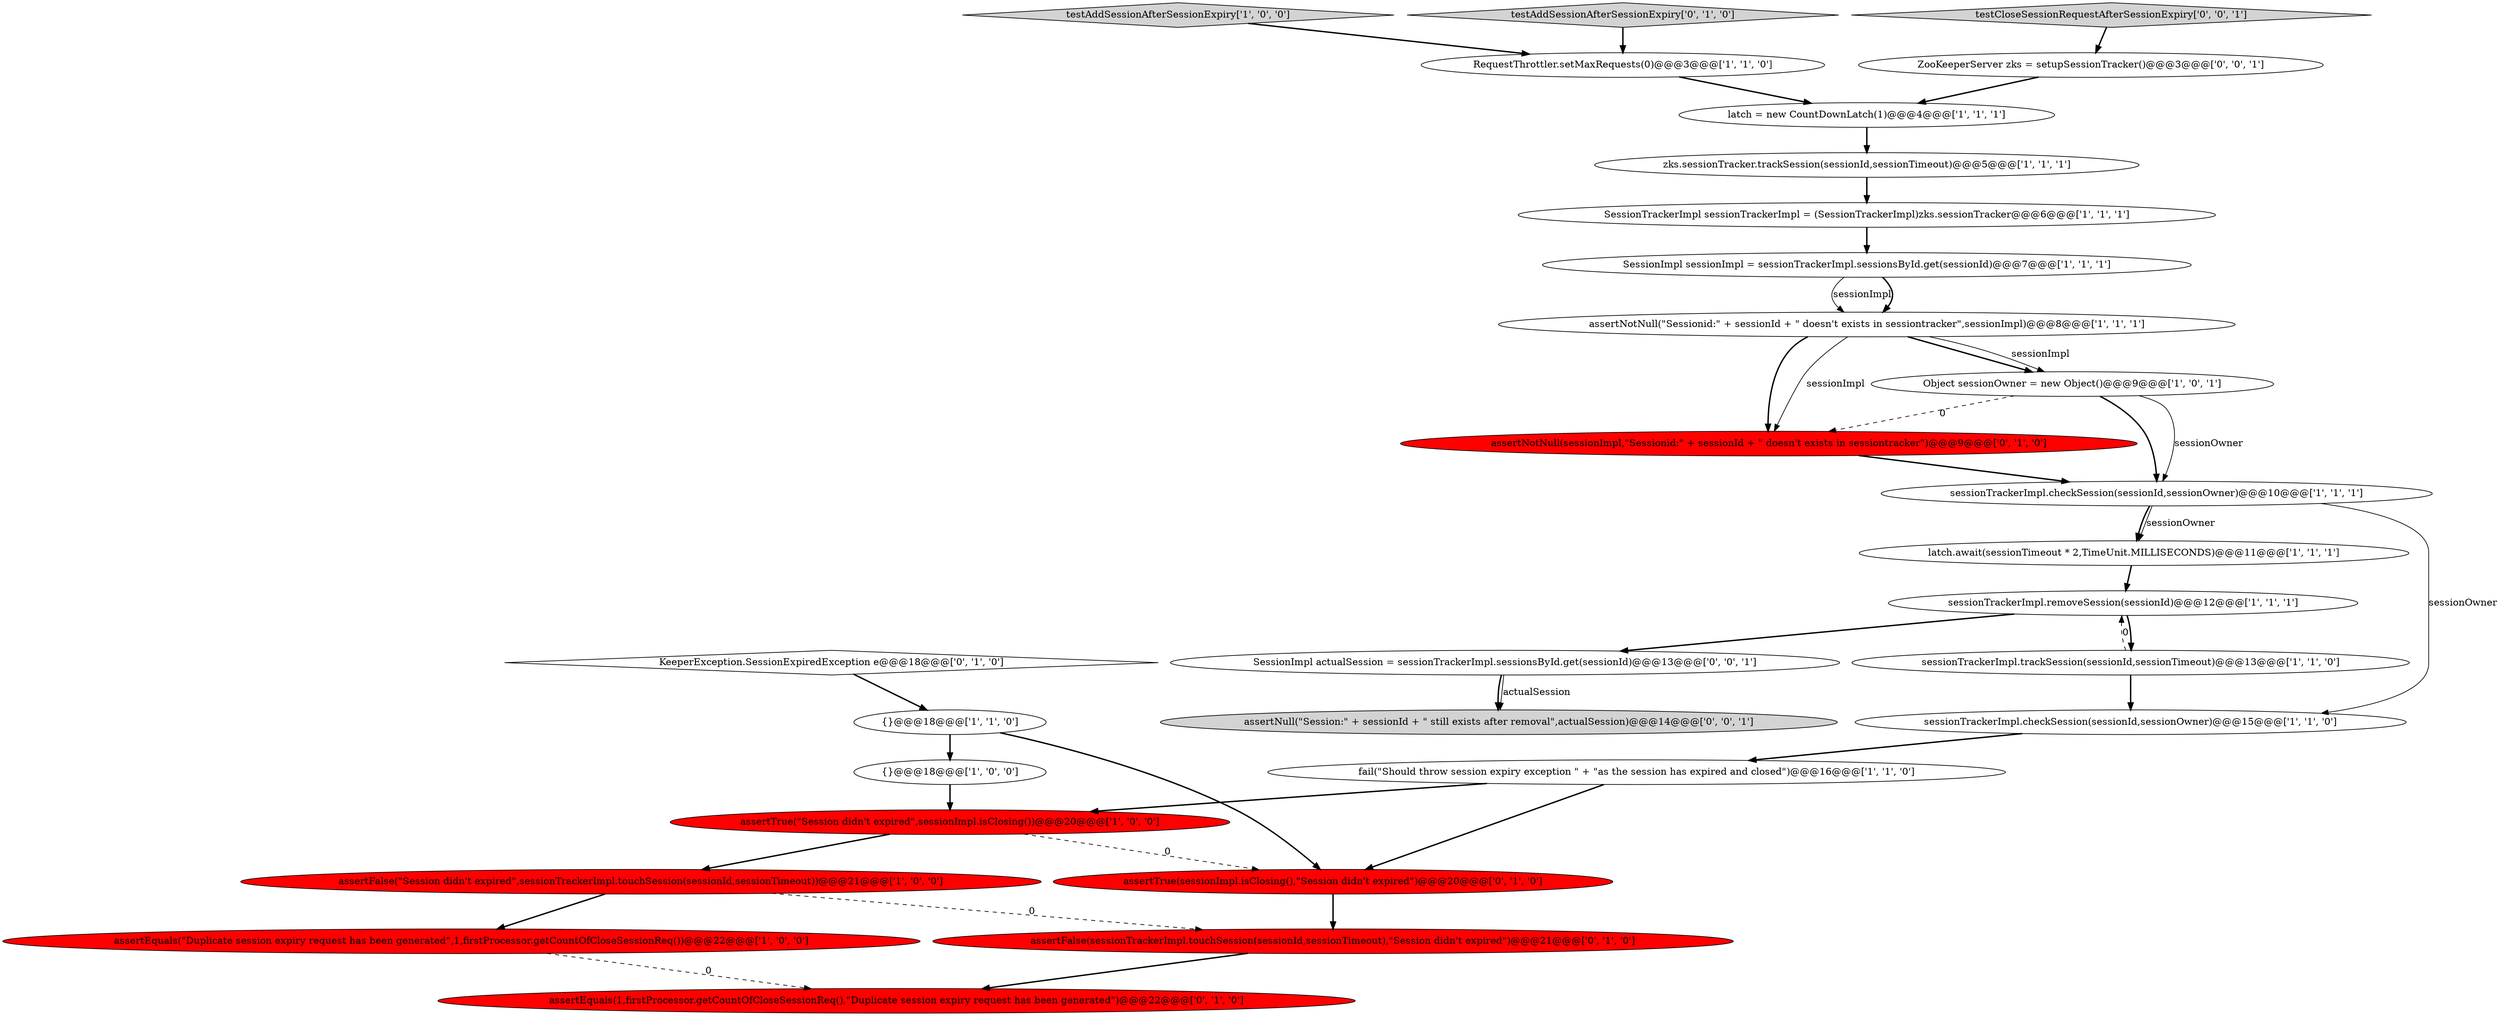 digraph {
27 [style = filled, label = "assertNull(\"Session:\" + sessionId + \" still exists after removal\",actualSession)@@@14@@@['0', '0', '1']", fillcolor = lightgray, shape = ellipse image = "AAA0AAABBB3BBB"];
5 [style = filled, label = "assertFalse(\"Session didn't expired\",sessionTrackerImpl.touchSession(sessionId,sessionTimeout))@@@21@@@['1', '0', '0']", fillcolor = red, shape = ellipse image = "AAA1AAABBB1BBB"];
4 [style = filled, label = "SessionImpl sessionImpl = sessionTrackerImpl.sessionsById.get(sessionId)@@@7@@@['1', '1', '1']", fillcolor = white, shape = ellipse image = "AAA0AAABBB1BBB"];
20 [style = filled, label = "assertNotNull(sessionImpl,\"Sessionid:\" + sessionId + \" doesn't exists in sessiontracker\")@@@9@@@['0', '1', '0']", fillcolor = red, shape = ellipse image = "AAA1AAABBB2BBB"];
8 [style = filled, label = "fail(\"Should throw session expiry exception \" + \"as the session has expired and closed\")@@@16@@@['1', '1', '0']", fillcolor = white, shape = ellipse image = "AAA0AAABBB1BBB"];
12 [style = filled, label = "sessionTrackerImpl.checkSession(sessionId,sessionOwner)@@@10@@@['1', '1', '1']", fillcolor = white, shape = ellipse image = "AAA0AAABBB1BBB"];
10 [style = filled, label = "latch.await(sessionTimeout * 2,TimeUnit.MILLISECONDS)@@@11@@@['1', '1', '1']", fillcolor = white, shape = ellipse image = "AAA0AAABBB1BBB"];
21 [style = filled, label = "assertEquals(1,firstProcessor.getCountOfCloseSessionReq(),\"Duplicate session expiry request has been generated\")@@@22@@@['0', '1', '0']", fillcolor = red, shape = ellipse image = "AAA1AAABBB2BBB"];
11 [style = filled, label = "assertNotNull(\"Sessionid:\" + sessionId + \" doesn't exists in sessiontracker\",sessionImpl)@@@8@@@['1', '1', '1']", fillcolor = white, shape = ellipse image = "AAA0AAABBB1BBB"];
0 [style = filled, label = "latch = new CountDownLatch(1)@@@4@@@['1', '1', '1']", fillcolor = white, shape = ellipse image = "AAA0AAABBB1BBB"];
3 [style = filled, label = "{}@@@18@@@['1', '0', '0']", fillcolor = white, shape = ellipse image = "AAA0AAABBB1BBB"];
19 [style = filled, label = "assertTrue(sessionImpl.isClosing(),\"Session didn't expired\")@@@20@@@['0', '1', '0']", fillcolor = red, shape = ellipse image = "AAA1AAABBB2BBB"];
2 [style = filled, label = "testAddSessionAfterSessionExpiry['1', '0', '0']", fillcolor = lightgray, shape = diamond image = "AAA0AAABBB1BBB"];
14 [style = filled, label = "SessionTrackerImpl sessionTrackerImpl = (SessionTrackerImpl)zks.sessionTracker@@@6@@@['1', '1', '1']", fillcolor = white, shape = ellipse image = "AAA0AAABBB1BBB"];
25 [style = filled, label = "SessionImpl actualSession = sessionTrackerImpl.sessionsById.get(sessionId)@@@13@@@['0', '0', '1']", fillcolor = white, shape = ellipse image = "AAA0AAABBB3BBB"];
15 [style = filled, label = "Object sessionOwner = new Object()@@@9@@@['1', '0', '1']", fillcolor = white, shape = ellipse image = "AAA0AAABBB1BBB"];
13 [style = filled, label = "sessionTrackerImpl.trackSession(sessionId,sessionTimeout)@@@13@@@['1', '1', '0']", fillcolor = white, shape = ellipse image = "AAA0AAABBB1BBB"];
23 [style = filled, label = "KeeperException.SessionExpiredException e@@@18@@@['0', '1', '0']", fillcolor = white, shape = diamond image = "AAA0AAABBB2BBB"];
17 [style = filled, label = "assertEquals(\"Duplicate session expiry request has been generated\",1,firstProcessor.getCountOfCloseSessionReq())@@@22@@@['1', '0', '0']", fillcolor = red, shape = ellipse image = "AAA1AAABBB1BBB"];
1 [style = filled, label = "sessionTrackerImpl.removeSession(sessionId)@@@12@@@['1', '1', '1']", fillcolor = white, shape = ellipse image = "AAA0AAABBB1BBB"];
7 [style = filled, label = "sessionTrackerImpl.checkSession(sessionId,sessionOwner)@@@15@@@['1', '1', '0']", fillcolor = white, shape = ellipse image = "AAA0AAABBB1BBB"];
6 [style = filled, label = "RequestThrottler.setMaxRequests(0)@@@3@@@['1', '1', '0']", fillcolor = white, shape = ellipse image = "AAA0AAABBB1BBB"];
24 [style = filled, label = "assertFalse(sessionTrackerImpl.touchSession(sessionId,sessionTimeout),\"Session didn't expired\")@@@21@@@['0', '1', '0']", fillcolor = red, shape = ellipse image = "AAA1AAABBB2BBB"];
22 [style = filled, label = "testAddSessionAfterSessionExpiry['0', '1', '0']", fillcolor = lightgray, shape = diamond image = "AAA0AAABBB2BBB"];
9 [style = filled, label = "zks.sessionTracker.trackSession(sessionId,sessionTimeout)@@@5@@@['1', '1', '1']", fillcolor = white, shape = ellipse image = "AAA0AAABBB1BBB"];
26 [style = filled, label = "testCloseSessionRequestAfterSessionExpiry['0', '0', '1']", fillcolor = lightgray, shape = diamond image = "AAA0AAABBB3BBB"];
28 [style = filled, label = "ZooKeeperServer zks = setupSessionTracker()@@@3@@@['0', '0', '1']", fillcolor = white, shape = ellipse image = "AAA0AAABBB3BBB"];
18 [style = filled, label = "{}@@@18@@@['1', '1', '0']", fillcolor = white, shape = ellipse image = "AAA0AAABBB1BBB"];
16 [style = filled, label = "assertTrue(\"Session didn't expired\",sessionImpl.isClosing())@@@20@@@['1', '0', '0']", fillcolor = red, shape = ellipse image = "AAA1AAABBB1BBB"];
8->16 [style = bold, label=""];
11->20 [style = bold, label=""];
18->3 [style = bold, label=""];
12->10 [style = solid, label="sessionOwner"];
0->9 [style = bold, label=""];
15->20 [style = dashed, label="0"];
16->19 [style = dashed, label="0"];
2->6 [style = bold, label=""];
8->19 [style = bold, label=""];
25->27 [style = solid, label="actualSession"];
5->24 [style = dashed, label="0"];
18->19 [style = bold, label=""];
12->7 [style = solid, label="sessionOwner"];
6->0 [style = bold, label=""];
3->16 [style = bold, label=""];
7->8 [style = bold, label=""];
5->17 [style = bold, label=""];
17->21 [style = dashed, label="0"];
1->13 [style = bold, label=""];
13->1 [style = dashed, label="0"];
11->15 [style = bold, label=""];
11->15 [style = solid, label="sessionImpl"];
19->24 [style = bold, label=""];
28->0 [style = bold, label=""];
25->27 [style = bold, label=""];
12->10 [style = bold, label=""];
15->12 [style = solid, label="sessionOwner"];
24->21 [style = bold, label=""];
13->7 [style = bold, label=""];
20->12 [style = bold, label=""];
4->11 [style = solid, label="sessionImpl"];
9->14 [style = bold, label=""];
16->5 [style = bold, label=""];
11->20 [style = solid, label="sessionImpl"];
15->12 [style = bold, label=""];
26->28 [style = bold, label=""];
4->11 [style = bold, label=""];
10->1 [style = bold, label=""];
1->25 [style = bold, label=""];
23->18 [style = bold, label=""];
22->6 [style = bold, label=""];
14->4 [style = bold, label=""];
}
